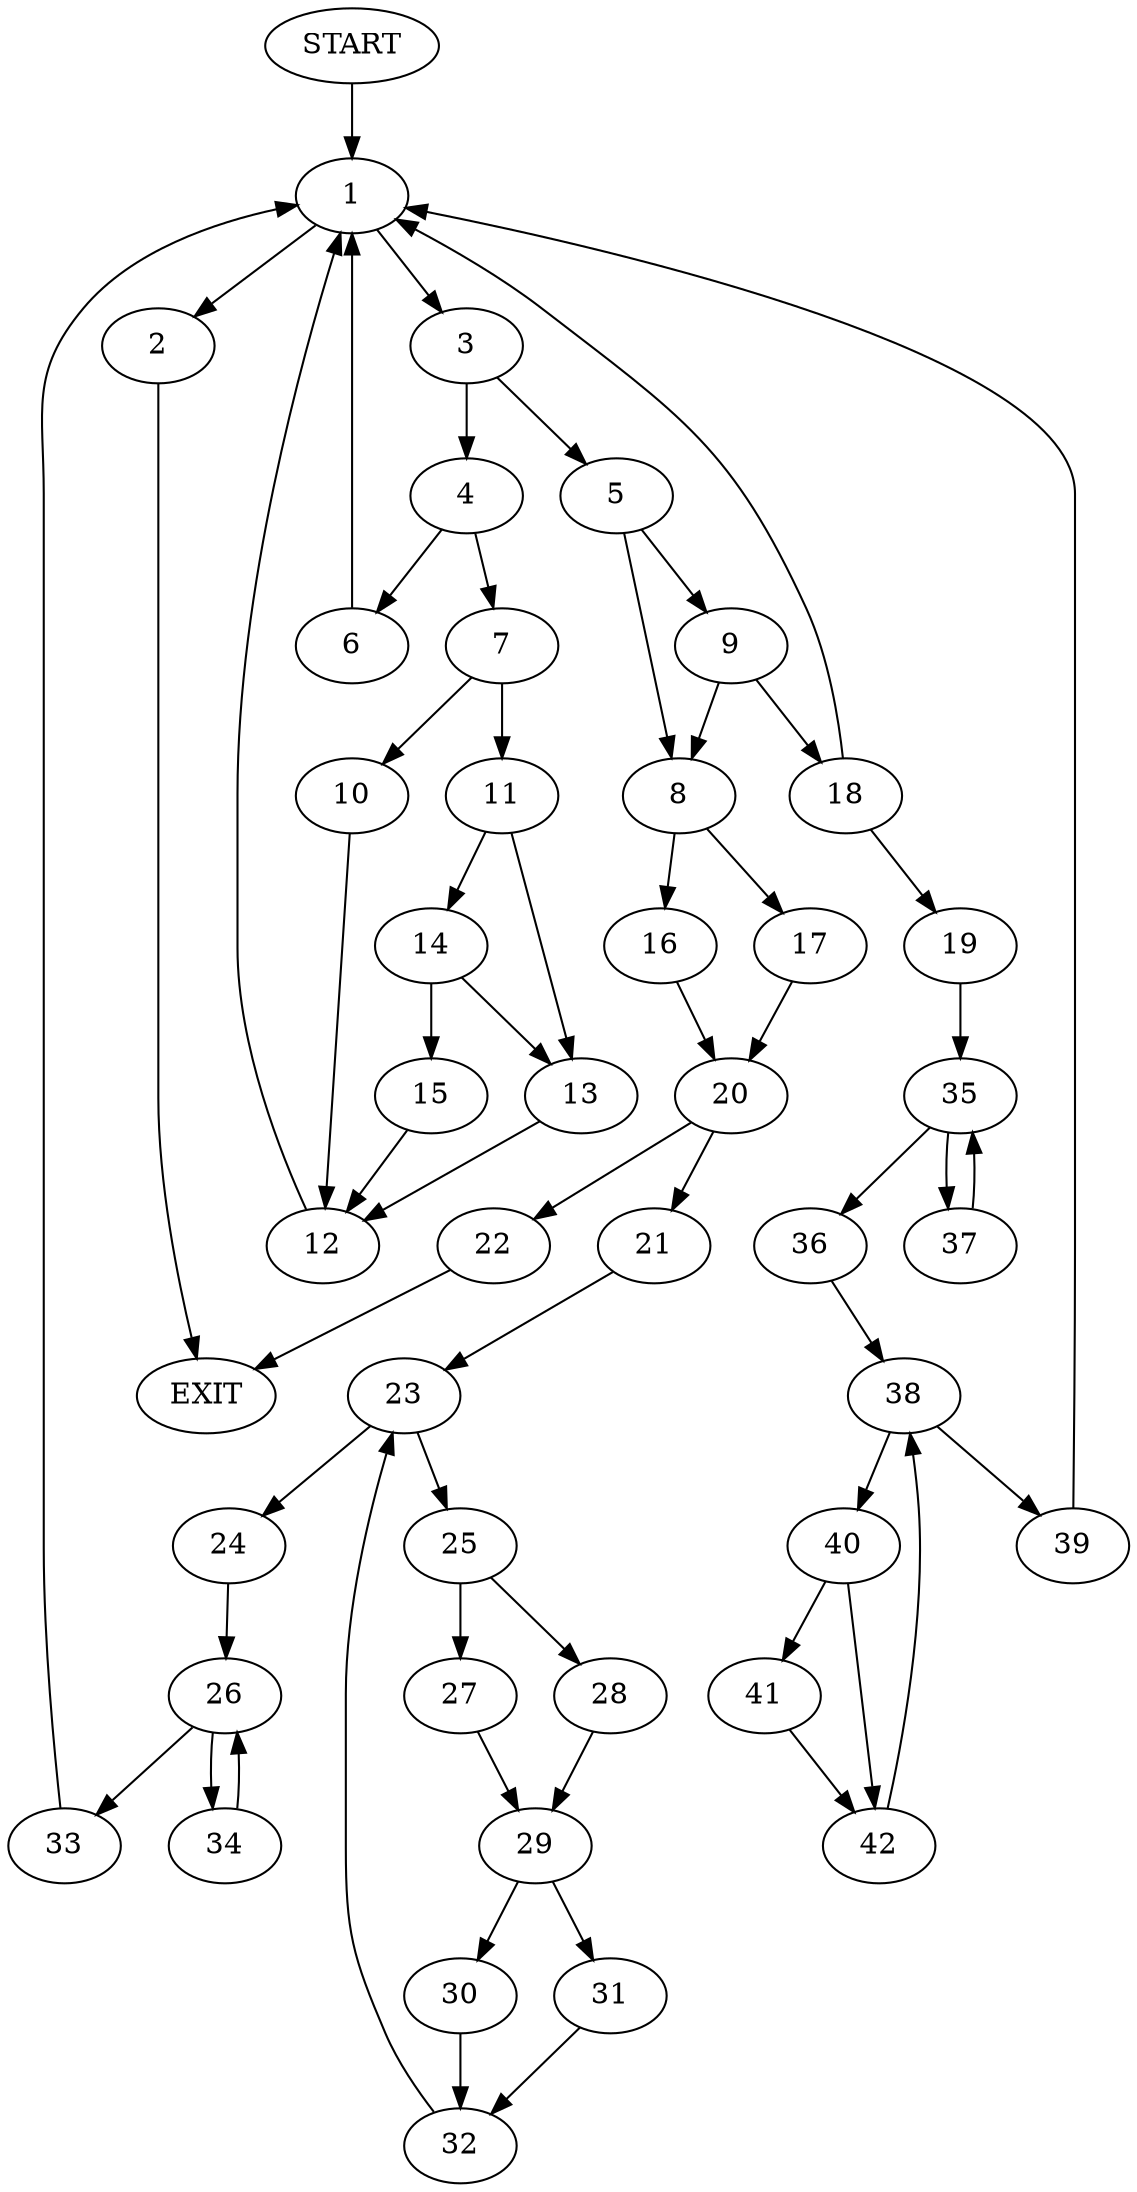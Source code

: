 digraph {
0 [label="START"]
43 [label="EXIT"]
0 -> 1
1 -> 2
1 -> 3
2 -> 43
3 -> 4
3 -> 5
4 -> 6
4 -> 7
5 -> 8
5 -> 9
7 -> 10
7 -> 11
6 -> 1
10 -> 12
11 -> 13
11 -> 14
12 -> 1
13 -> 12
14 -> 13
14 -> 15
15 -> 12
8 -> 16
8 -> 17
9 -> 18
9 -> 8
18 -> 19
18 -> 1
16 -> 20
17 -> 20
20 -> 21
20 -> 22
22 -> 43
21 -> 23
23 -> 24
23 -> 25
24 -> 26
25 -> 27
25 -> 28
27 -> 29
28 -> 29
29 -> 30
29 -> 31
31 -> 32
30 -> 32
32 -> 23
26 -> 33
26 -> 34
34 -> 26
33 -> 1
19 -> 35
35 -> 36
35 -> 37
36 -> 38
37 -> 35
38 -> 39
38 -> 40
40 -> 41
40 -> 42
39 -> 1
41 -> 42
42 -> 38
}
